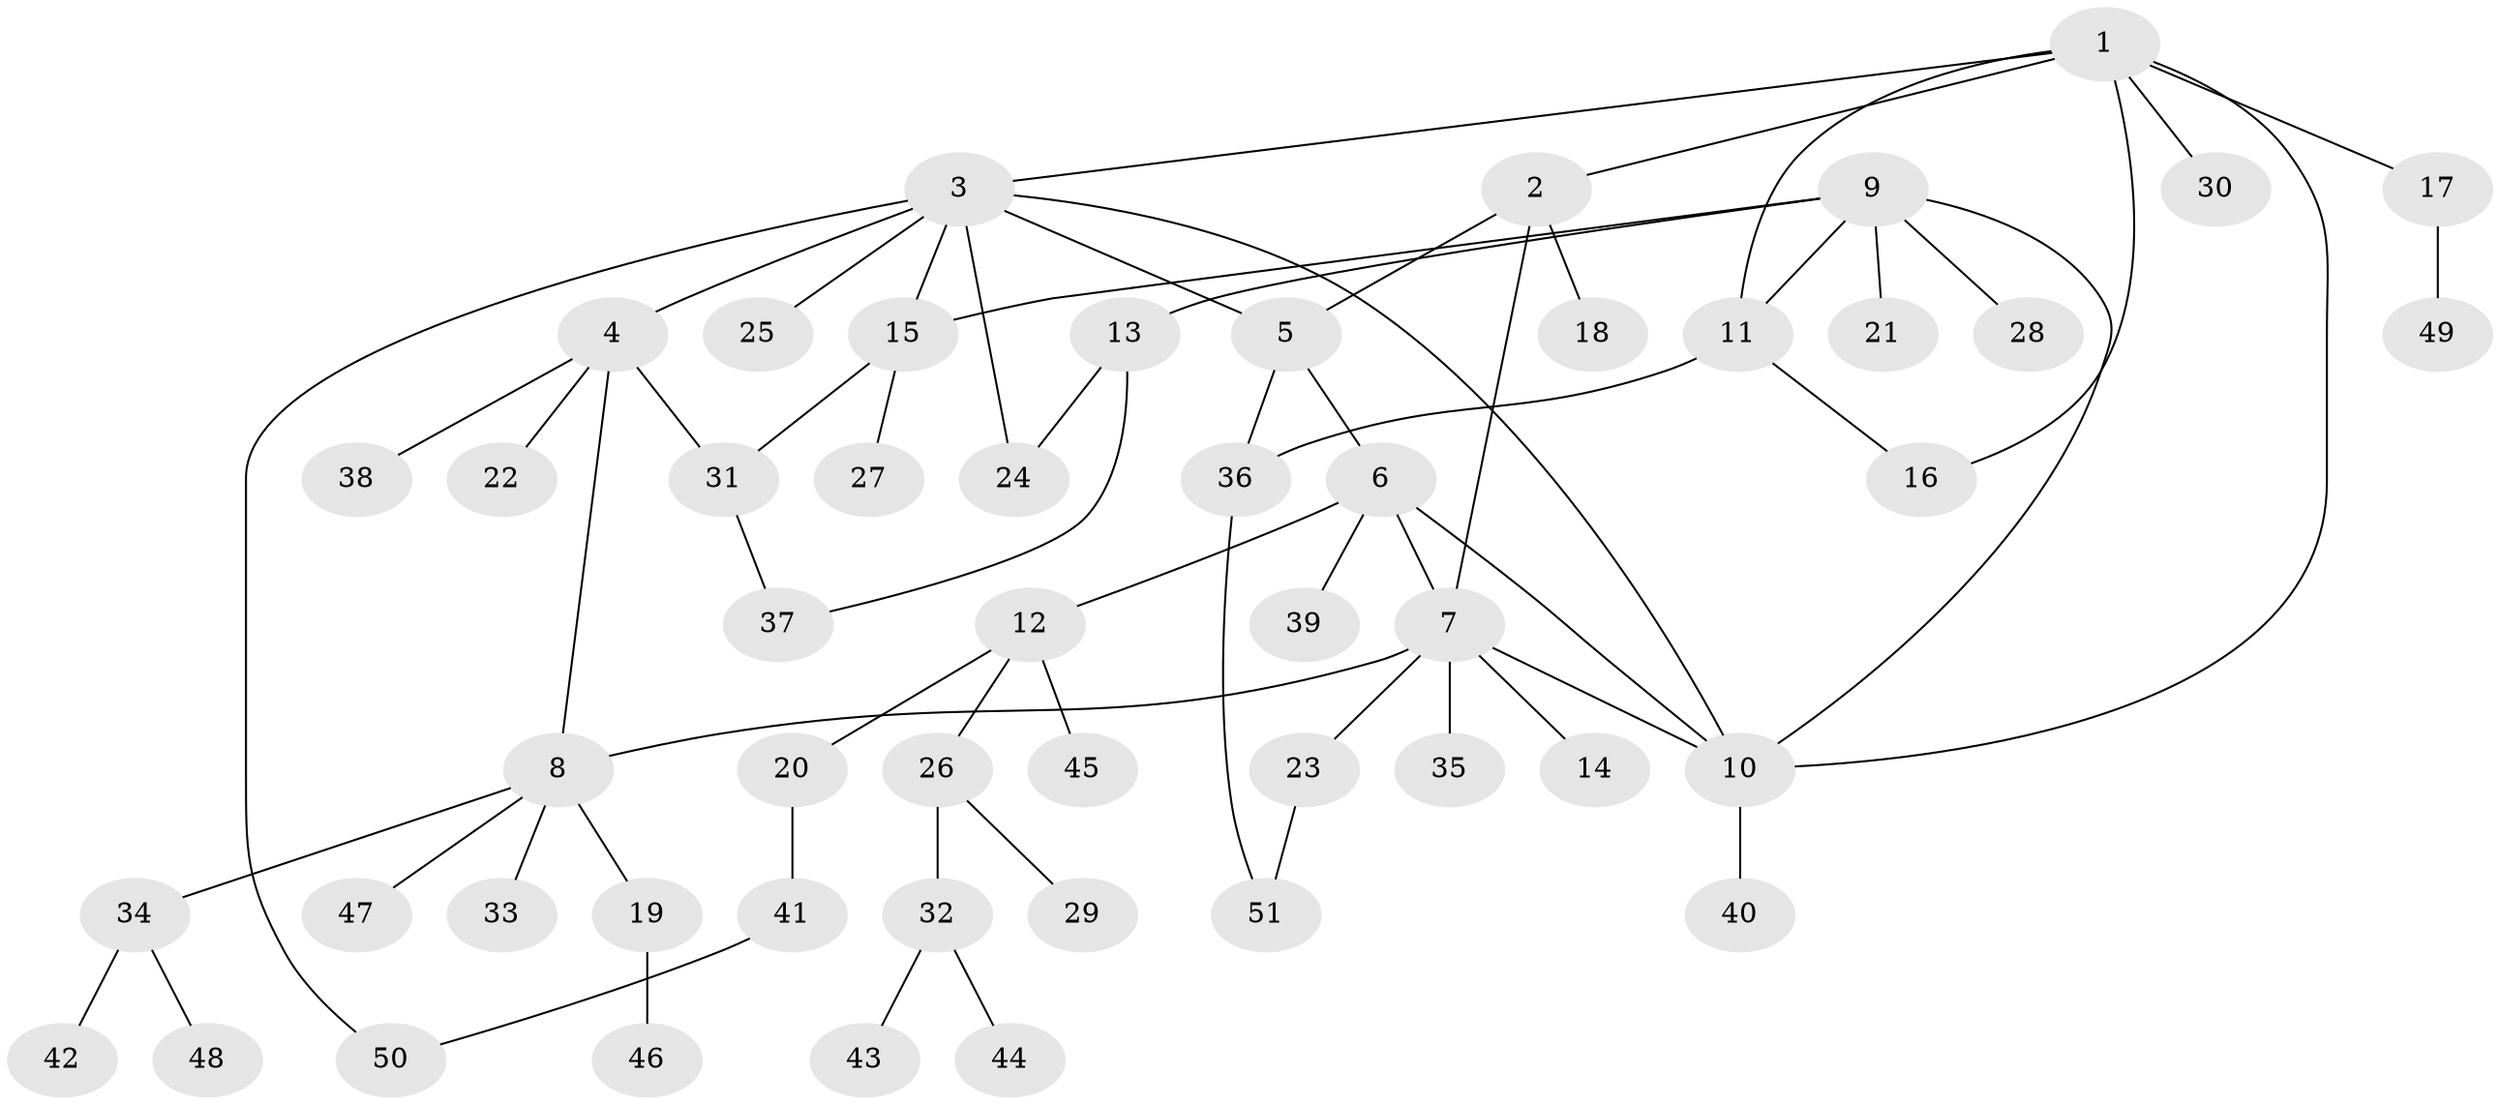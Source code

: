 // Generated by graph-tools (version 1.1) at 2025/26/03/09/25 03:26:40]
// undirected, 51 vertices, 65 edges
graph export_dot {
graph [start="1"]
  node [color=gray90,style=filled];
  1;
  2;
  3;
  4;
  5;
  6;
  7;
  8;
  9;
  10;
  11;
  12;
  13;
  14;
  15;
  16;
  17;
  18;
  19;
  20;
  21;
  22;
  23;
  24;
  25;
  26;
  27;
  28;
  29;
  30;
  31;
  32;
  33;
  34;
  35;
  36;
  37;
  38;
  39;
  40;
  41;
  42;
  43;
  44;
  45;
  46;
  47;
  48;
  49;
  50;
  51;
  1 -- 2;
  1 -- 3;
  1 -- 10;
  1 -- 11;
  1 -- 16;
  1 -- 17;
  1 -- 30;
  2 -- 5;
  2 -- 7;
  2 -- 18;
  3 -- 4;
  3 -- 5;
  3 -- 10;
  3 -- 15;
  3 -- 24;
  3 -- 25;
  3 -- 50;
  4 -- 8;
  4 -- 22;
  4 -- 31;
  4 -- 38;
  5 -- 6;
  5 -- 36;
  6 -- 7;
  6 -- 10;
  6 -- 12;
  6 -- 39;
  7 -- 8;
  7 -- 10;
  7 -- 14;
  7 -- 23;
  7 -- 35;
  8 -- 19;
  8 -- 33;
  8 -- 34;
  8 -- 47;
  9 -- 10;
  9 -- 11;
  9 -- 13;
  9 -- 15;
  9 -- 21;
  9 -- 28;
  10 -- 40;
  11 -- 16;
  11 -- 36;
  12 -- 20;
  12 -- 26;
  12 -- 45;
  13 -- 24;
  13 -- 37;
  15 -- 27;
  15 -- 31;
  17 -- 49;
  19 -- 46;
  20 -- 41;
  23 -- 51;
  26 -- 29;
  26 -- 32;
  31 -- 37;
  32 -- 43;
  32 -- 44;
  34 -- 42;
  34 -- 48;
  36 -- 51;
  41 -- 50;
}
